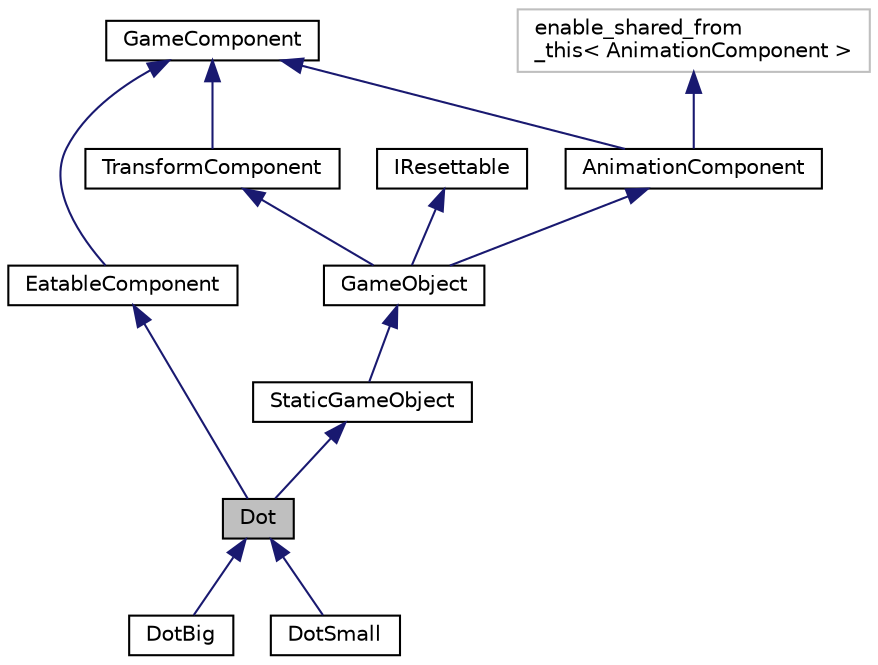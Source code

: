 digraph "Dot"
{
 // LATEX_PDF_SIZE
  edge [fontname="Helvetica",fontsize="10",labelfontname="Helvetica",labelfontsize="10"];
  node [fontname="Helvetica",fontsize="10",shape=record];
  Node1 [label="Dot",height=0.2,width=0.4,color="black", fillcolor="grey75", style="filled", fontcolor="black",tooltip=" "];
  Node2 -> Node1 [dir="back",color="midnightblue",fontsize="10",style="solid"];
  Node2 [label="StaticGameObject",height=0.2,width=0.4,color="black", fillcolor="white", style="filled",URL="$classStaticGameObject.html",tooltip="Base class for static game objects like dots and fruits."];
  Node3 -> Node2 [dir="back",color="midnightblue",fontsize="10",style="solid"];
  Node3 [label="GameObject",height=0.2,width=0.4,color="black", fillcolor="white", style="filled",URL="$classGameObject.html",tooltip=" "];
  Node4 -> Node3 [dir="back",color="midnightblue",fontsize="10",style="solid"];
  Node4 [label="TransformComponent",height=0.2,width=0.4,color="black", fillcolor="white", style="filled",URL="$classTransformComponent.html",tooltip=" "];
  Node5 -> Node4 [dir="back",color="midnightblue",fontsize="10",style="solid"];
  Node5 [label="GameComponent",height=0.2,width=0.4,color="black", fillcolor="white", style="filled",URL="$classGameComponent.html",tooltip=" "];
  Node6 -> Node3 [dir="back",color="midnightblue",fontsize="10",style="solid"];
  Node6 [label="AnimationComponent",height=0.2,width=0.4,color="black", fillcolor="white", style="filled",URL="$classAnimationComponent.html",tooltip="The model for the animation component, which is responsible for handling the animation of sprites and..."];
  Node5 -> Node6 [dir="back",color="midnightblue",fontsize="10",style="solid"];
  Node7 -> Node6 [dir="back",color="midnightblue",fontsize="10",style="solid"];
  Node7 [label="enable_shared_from\l_this\< AnimationComponent \>",height=0.2,width=0.4,color="grey75", fillcolor="white", style="filled",tooltip=" "];
  Node8 -> Node3 [dir="back",color="midnightblue",fontsize="10",style="solid"];
  Node8 [label="IResettable",height=0.2,width=0.4,color="black", fillcolor="white", style="filled",URL="$classIResettable.html",tooltip="The IResettable interface, which is implemented by classes that need to be reset when the game is res..."];
  Node9 -> Node1 [dir="back",color="midnightblue",fontsize="10",style="solid"];
  Node9 [label="EatableComponent",height=0.2,width=0.4,color="black", fillcolor="white", style="filled",URL="$classEatableComponent.html",tooltip=" "];
  Node5 -> Node9 [dir="back",color="midnightblue",fontsize="10",style="solid"];
  Node1 -> Node10 [dir="back",color="midnightblue",fontsize="10",style="solid"];
  Node10 [label="DotBig",height=0.2,width=0.4,color="black", fillcolor="white", style="filled",URL="$classDotBig.html",tooltip="The DotBig class represents the big dots that are eaten by Pacman."];
  Node1 -> Node11 [dir="back",color="midnightblue",fontsize="10",style="solid"];
  Node11 [label="DotSmall",height=0.2,width=0.4,color="black", fillcolor="white", style="filled",URL="$classDotSmall.html",tooltip="The DotSmall class, which represents the small dots that Pacman can eat."];
}
